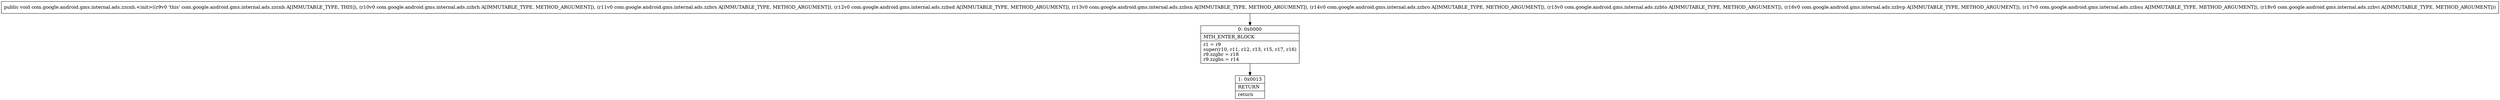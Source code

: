 digraph "CFG forcom.google.android.gms.internal.ads.zzcnh.\<init\>(Lcom\/google\/android\/gms\/internal\/ads\/zzbrh;Lcom\/google\/android\/gms\/internal\/ads\/zzbrs;Lcom\/google\/android\/gms\/internal\/ads\/zzbsd;Lcom\/google\/android\/gms\/internal\/ads\/zzbsn;Lcom\/google\/android\/gms\/internal\/ads\/zzbro;Lcom\/google\/android\/gms\/internal\/ads\/zzbto;Lcom\/google\/android\/gms\/internal\/ads\/zzbvp;Lcom\/google\/android\/gms\/internal\/ads\/zzbsu;Lcom\/google\/android\/gms\/internal\/ads\/zzbvi;)V" {
Node_0 [shape=record,label="{0\:\ 0x0000|MTH_ENTER_BLOCK\l|r1 = r9\lsuper(r10, r11, r12, r13, r15, r17, r16)\lr9.zzgbr = r18\lr9.zzgbs = r14\l}"];
Node_1 [shape=record,label="{1\:\ 0x0013|RETURN\l|return\l}"];
MethodNode[shape=record,label="{public void com.google.android.gms.internal.ads.zzcnh.\<init\>((r9v0 'this' com.google.android.gms.internal.ads.zzcnh A[IMMUTABLE_TYPE, THIS]), (r10v0 com.google.android.gms.internal.ads.zzbrh A[IMMUTABLE_TYPE, METHOD_ARGUMENT]), (r11v0 com.google.android.gms.internal.ads.zzbrs A[IMMUTABLE_TYPE, METHOD_ARGUMENT]), (r12v0 com.google.android.gms.internal.ads.zzbsd A[IMMUTABLE_TYPE, METHOD_ARGUMENT]), (r13v0 com.google.android.gms.internal.ads.zzbsn A[IMMUTABLE_TYPE, METHOD_ARGUMENT]), (r14v0 com.google.android.gms.internal.ads.zzbro A[IMMUTABLE_TYPE, METHOD_ARGUMENT]), (r15v0 com.google.android.gms.internal.ads.zzbto A[IMMUTABLE_TYPE, METHOD_ARGUMENT]), (r16v0 com.google.android.gms.internal.ads.zzbvp A[IMMUTABLE_TYPE, METHOD_ARGUMENT]), (r17v0 com.google.android.gms.internal.ads.zzbsu A[IMMUTABLE_TYPE, METHOD_ARGUMENT]), (r18v0 com.google.android.gms.internal.ads.zzbvi A[IMMUTABLE_TYPE, METHOD_ARGUMENT])) }"];
MethodNode -> Node_0;
Node_0 -> Node_1;
}

